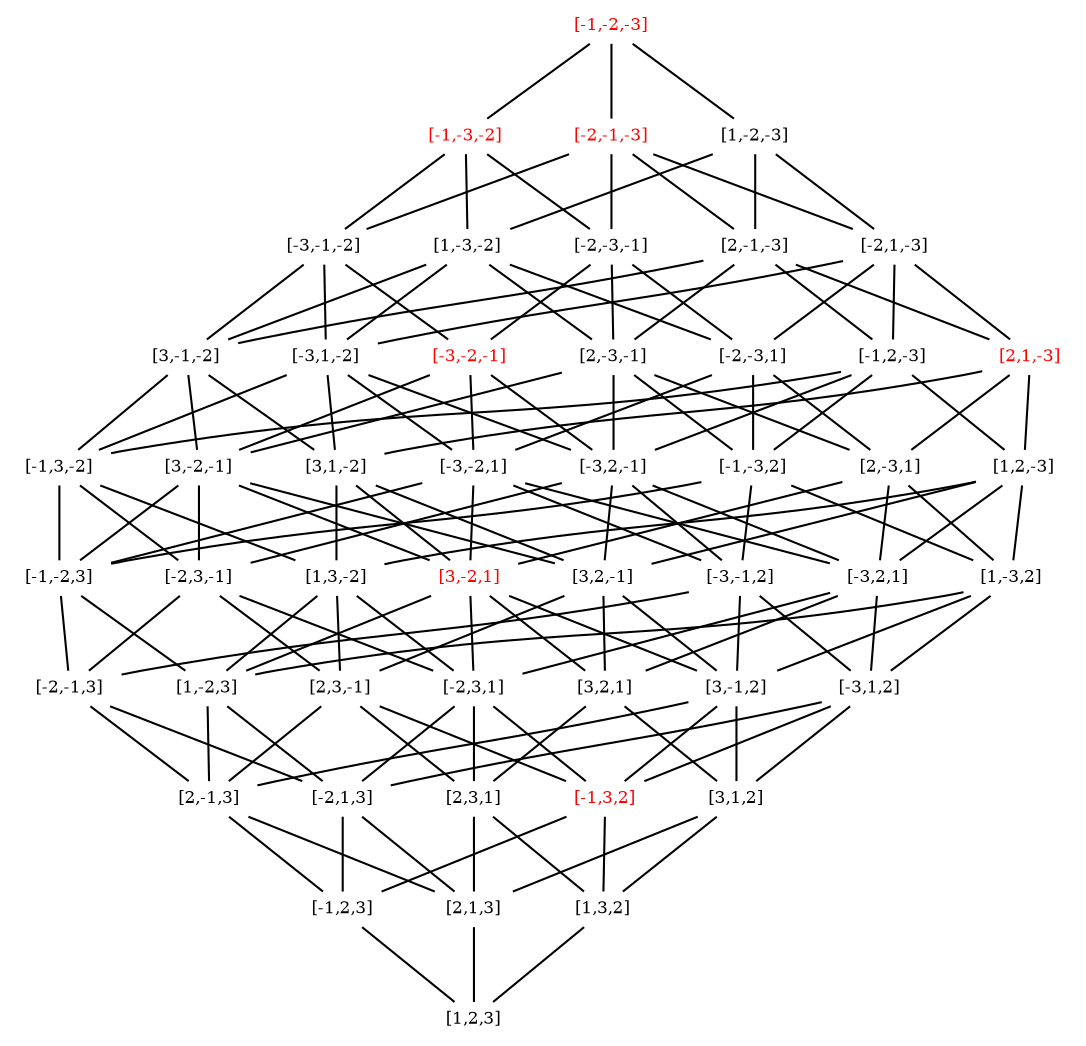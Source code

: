 digraph G {

	mincross = 1.0;
	node [shape = plaintext, height = .1, width = .1, fontsize = 8];
	edge [arrowhead = none, labelfontsize = 6];

	"[-1,3,2]" [fontcolor=red];
	"[3,-2,1]" [fontcolor=red];
	"[2,1,-3]" [fontcolor=red];
	"[-3,-2,-1]" [fontcolor=red];
	"[-2,-1,-3]" [fontcolor=red];
	"[-1,-3,-2]" [fontcolor=red];
	"[-1,-2,-3]" [fontcolor=red];

	"[2,1,3]" -> "[1,2,3]";
	"[1,3,2]" -> "[1,2,3]";
	"[-1,2,3]" -> "[1,2,3]";
	"[3,1,2]" -> "[2,1,3]";
	"[2,3,1]" -> "[2,1,3]";
	"[-2,1,3]" -> "[2,1,3]";
	"[2,-1,3]" -> "[2,1,3]";
	"[3,1,2]" -> "[1,3,2]";
	"[2,3,1]" -> "[1,3,2]";
	"[-1,3,2]" -> "[1,3,2]";
	"[2,-1,3]" -> "[-1,2,3]";
	"[-2,1,3]" -> "[-1,2,3]";
	"[-1,3,2]" -> "[-1,2,3]";
	"[3,2,1]" -> "[3,1,2]";
	"[-3,1,2]" -> "[3,1,2]";
	"[3,-1,2]" -> "[3,1,2]";
	"[1,-2,3]" -> "[2,-1,3]";
	"[3,-1,2]" -> "[2,-1,3]";
	"[2,3,-1]" -> "[2,-1,3]";
	"[-2,-1,3]" -> "[2,-1,3]";
	"[3,2,1]" -> "[2,3,1]";
	"[-2,3,1]" -> "[2,3,1]";
	"[2,3,-1]" -> "[2,3,1]";
	"[3,-1,2]" -> "[-1,3,2]";
	"[-3,1,2]" -> "[-1,3,2]";
	"[2,3,-1]" -> "[-1,3,2]";
	"[-2,3,1]" -> "[-1,3,2]";
	"[1,-2,3]" -> "[-2,1,3]";
	"[-3,1,2]" -> "[-2,1,3]";
	"[-2,3,1]" -> "[-2,1,3]";
	"[-2,-1,3]" -> "[-2,1,3]";
	"[1,-3,2]" -> "[-3,1,2]";
	"[-3,2,1]" -> "[-3,1,2]";
	"[-3,-1,2]" -> "[-3,1,2]";
	"[3,2,-1]" -> "[2,3,-1]";
	"[1,3,-2]" -> "[2,3,-1]";
	"[-2,3,-1]" -> "[2,3,-1]";
	"[3,-2,1]" -> "[-2,3,1]";
	"[-3,2,1]" -> "[-2,3,1]";
	"[1,3,-2]" -> "[-2,3,1]";
	"[-2,3,-1]" -> "[-2,3,1]";
	"[-1,-2,3]" -> "[-2,-1,3]";
	"[-3,-1,2]" -> "[-2,-1,3]";
	"[-2,3,-1]" -> "[-2,-1,3]";
	"[3,-2,1]" -> "[1,-2,3]";
	"[1,3,-2]" -> "[1,-2,3]";
	"[1,-3,2]" -> "[1,-2,3]";
	"[-1,-2,3]" -> "[1,-2,3]";
	"[-3,2,1]" -> "[3,2,1]";
	"[3,-2,1]" -> "[3,2,1]";
	"[3,2,-1]" -> "[3,2,1]";
	"[1,-3,2]" -> "[3,-1,2]";
	"[3,2,-1]" -> "[3,-1,2]";
	"[3,-2,1]" -> "[3,-1,2]";
	"[-3,-1,2]" -> "[3,-1,2]";
	"[1,2,-3]" -> "[3,2,-1]";
	"[3,1,-2]" -> "[3,2,-1]";
	"[-3,2,-1]" -> "[3,2,-1]";
	"[3,-2,-1]" -> "[3,2,-1]";
	"[-1,-3,2]" -> "[-3,-1,2]";
	"[-3,2,-1]" -> "[-3,-1,2]";
	"[-3,-2,1]" -> "[-3,-1,2]";
	"[3,-2,-1]" -> "[-1,-2,3]";
	"[-3,-2,1]" -> "[-1,-2,3]";
	"[-1,3,-2]" -> "[-1,-2,3]";
	"[-1,-3,2]" -> "[-1,-2,3]";
	"[3,-2,-1]" -> "[-2,3,-1]";
	"[-3,2,-1]" -> "[-2,3,-1]";
	"[-1,3,-2]" -> "[-2,3,-1]";
	"[3,1,-2]" -> "[1,3,-2]";
	"[1,2,-3]" -> "[1,3,-2]";
	"[-1,3,-2]" -> "[1,3,-2]";
	"[2,-3,1]" -> "[1,-3,2]";
	"[1,2,-3]" -> "[1,-3,2]";
	"[-1,-3,2]" -> "[1,-3,2]";
	"[2,-3,1]" -> "[-3,2,1]";
	"[1,2,-3]" -> "[-3,2,1]";
	"[-3,-2,1]" -> "[-3,2,1]";
	"[-3,2,-1]" -> "[-3,2,1]";
	"[2,-3,1]" -> "[3,-2,1]";
	"[3,1,-2]" -> "[3,-2,1]";
	"[-3,-2,1]" -> "[3,-2,1]";
	"[3,-2,-1]" -> "[3,-2,1]";
	"[2,-3,-1]" -> "[3,-2,-1]";
	"[3,-1,-2]" -> "[3,-2,-1]";
	"[-3,-2,-1]" -> "[3,-2,-1]";
	"[2,-3,-1]" -> "[-3,2,-1]";
	"[-1,2,-3]" -> "[-3,2,-1]";
	"[-3,1,-2]" -> "[-3,2,-1]";
	"[-3,-2,-1]" -> "[-3,2,-1]";
	"[3,-1,-2]" -> "[-1,3,-2]";
	"[-3,1,-2]" -> "[-1,3,-2]";
	"[-1,2,-3]" -> "[-1,3,-2]";
	"[2,1,-3]" -> "[3,1,-2]";
	"[-3,1,-2]" -> "[3,1,-2]";
	"[3,-1,-2]" -> "[3,1,-2]";
	"[2,1,-3]" -> "[2,-3,1]";
	"[-2,-3,1]" -> "[2,-3,1]";
	"[2,-3,-1]" -> "[2,-3,1]";
	"[2,1,-3]" -> "[1,2,-3]";
	"[-1,2,-3]" -> "[1,2,-3]";
	"[-2,-3,1]" -> "[-3,-2,1]";
	"[-3,1,-2]" -> "[-3,-2,1]";
	"[-3,-2,-1]" -> "[-3,-2,1]";
	"[2,-3,-1]" -> "[-1,-3,2]";
	"[-2,-3,1]" -> "[-1,-3,2]";
	"[-1,2,-3]" -> "[-1,-3,2]";
	"[1,-3,-2]" -> "[2,-3,-1]";
	"[2,-1,-3]" -> "[2,-3,-1]";
	"[-2,-3,-1]" -> "[2,-3,-1]";
	"[1,-3,-2]" -> "[3,-1,-2]";
	"[2,-1,-3]" -> "[3,-1,-2]";
	"[-3,-1,-2]" -> "[3,-1,-2]";
	"[1,-3,-2]" -> "[-2,-3,1]";
	"[-2,1,-3]" -> "[-2,-3,1]";
	"[-2,-3,-1]" -> "[-2,-3,1]";
	"[2,-1,-3]" -> "[-1,2,-3]";
	"[-2,1,-3]" -> "[-1,2,-3]";
	"[1,-3,-2]" -> "[-3,1,-2]";
	"[-2,1,-3]" -> "[-3,1,-2]";
	"[-3,-1,-2]" -> "[-3,1,-2]";
	"[-2,1,-3]" -> "[2,1,-3]";
	"[2,-1,-3]" -> "[2,1,-3]";
	"[-2,-3,-1]" -> "[-3,-2,-1]";
	"[-3,-1,-2]" -> "[-3,-2,-1]";
	"[-1,-3,-2]" -> "[-2,-3,-1]";
	"[-2,-1,-3]" -> "[-2,-3,-1]";
	"[-1,-3,-2]" -> "[-3,-1,-2]";
	"[-2,-1,-3]" -> "[-3,-1,-2]";
	"[1,-2,-3]" -> "[1,-3,-2]";
	"[-1,-3,-2]" -> "[1,-3,-2]";
	"[1,-2,-3]" -> "[2,-1,-3]";
	"[-2,-1,-3]" -> "[2,-1,-3]";
	"[1,-2,-3]" -> "[-2,1,-3]";
	"[-2,-1,-3]" -> "[-2,1,-3]";
	"[-1,-2,-3]" -> "[-2,-1,-3]";
	"[-1,-2,-3]" -> "[-1,-3,-2]";
	"[-1,-2,-3]" -> "[1,-2,-3]";
}
